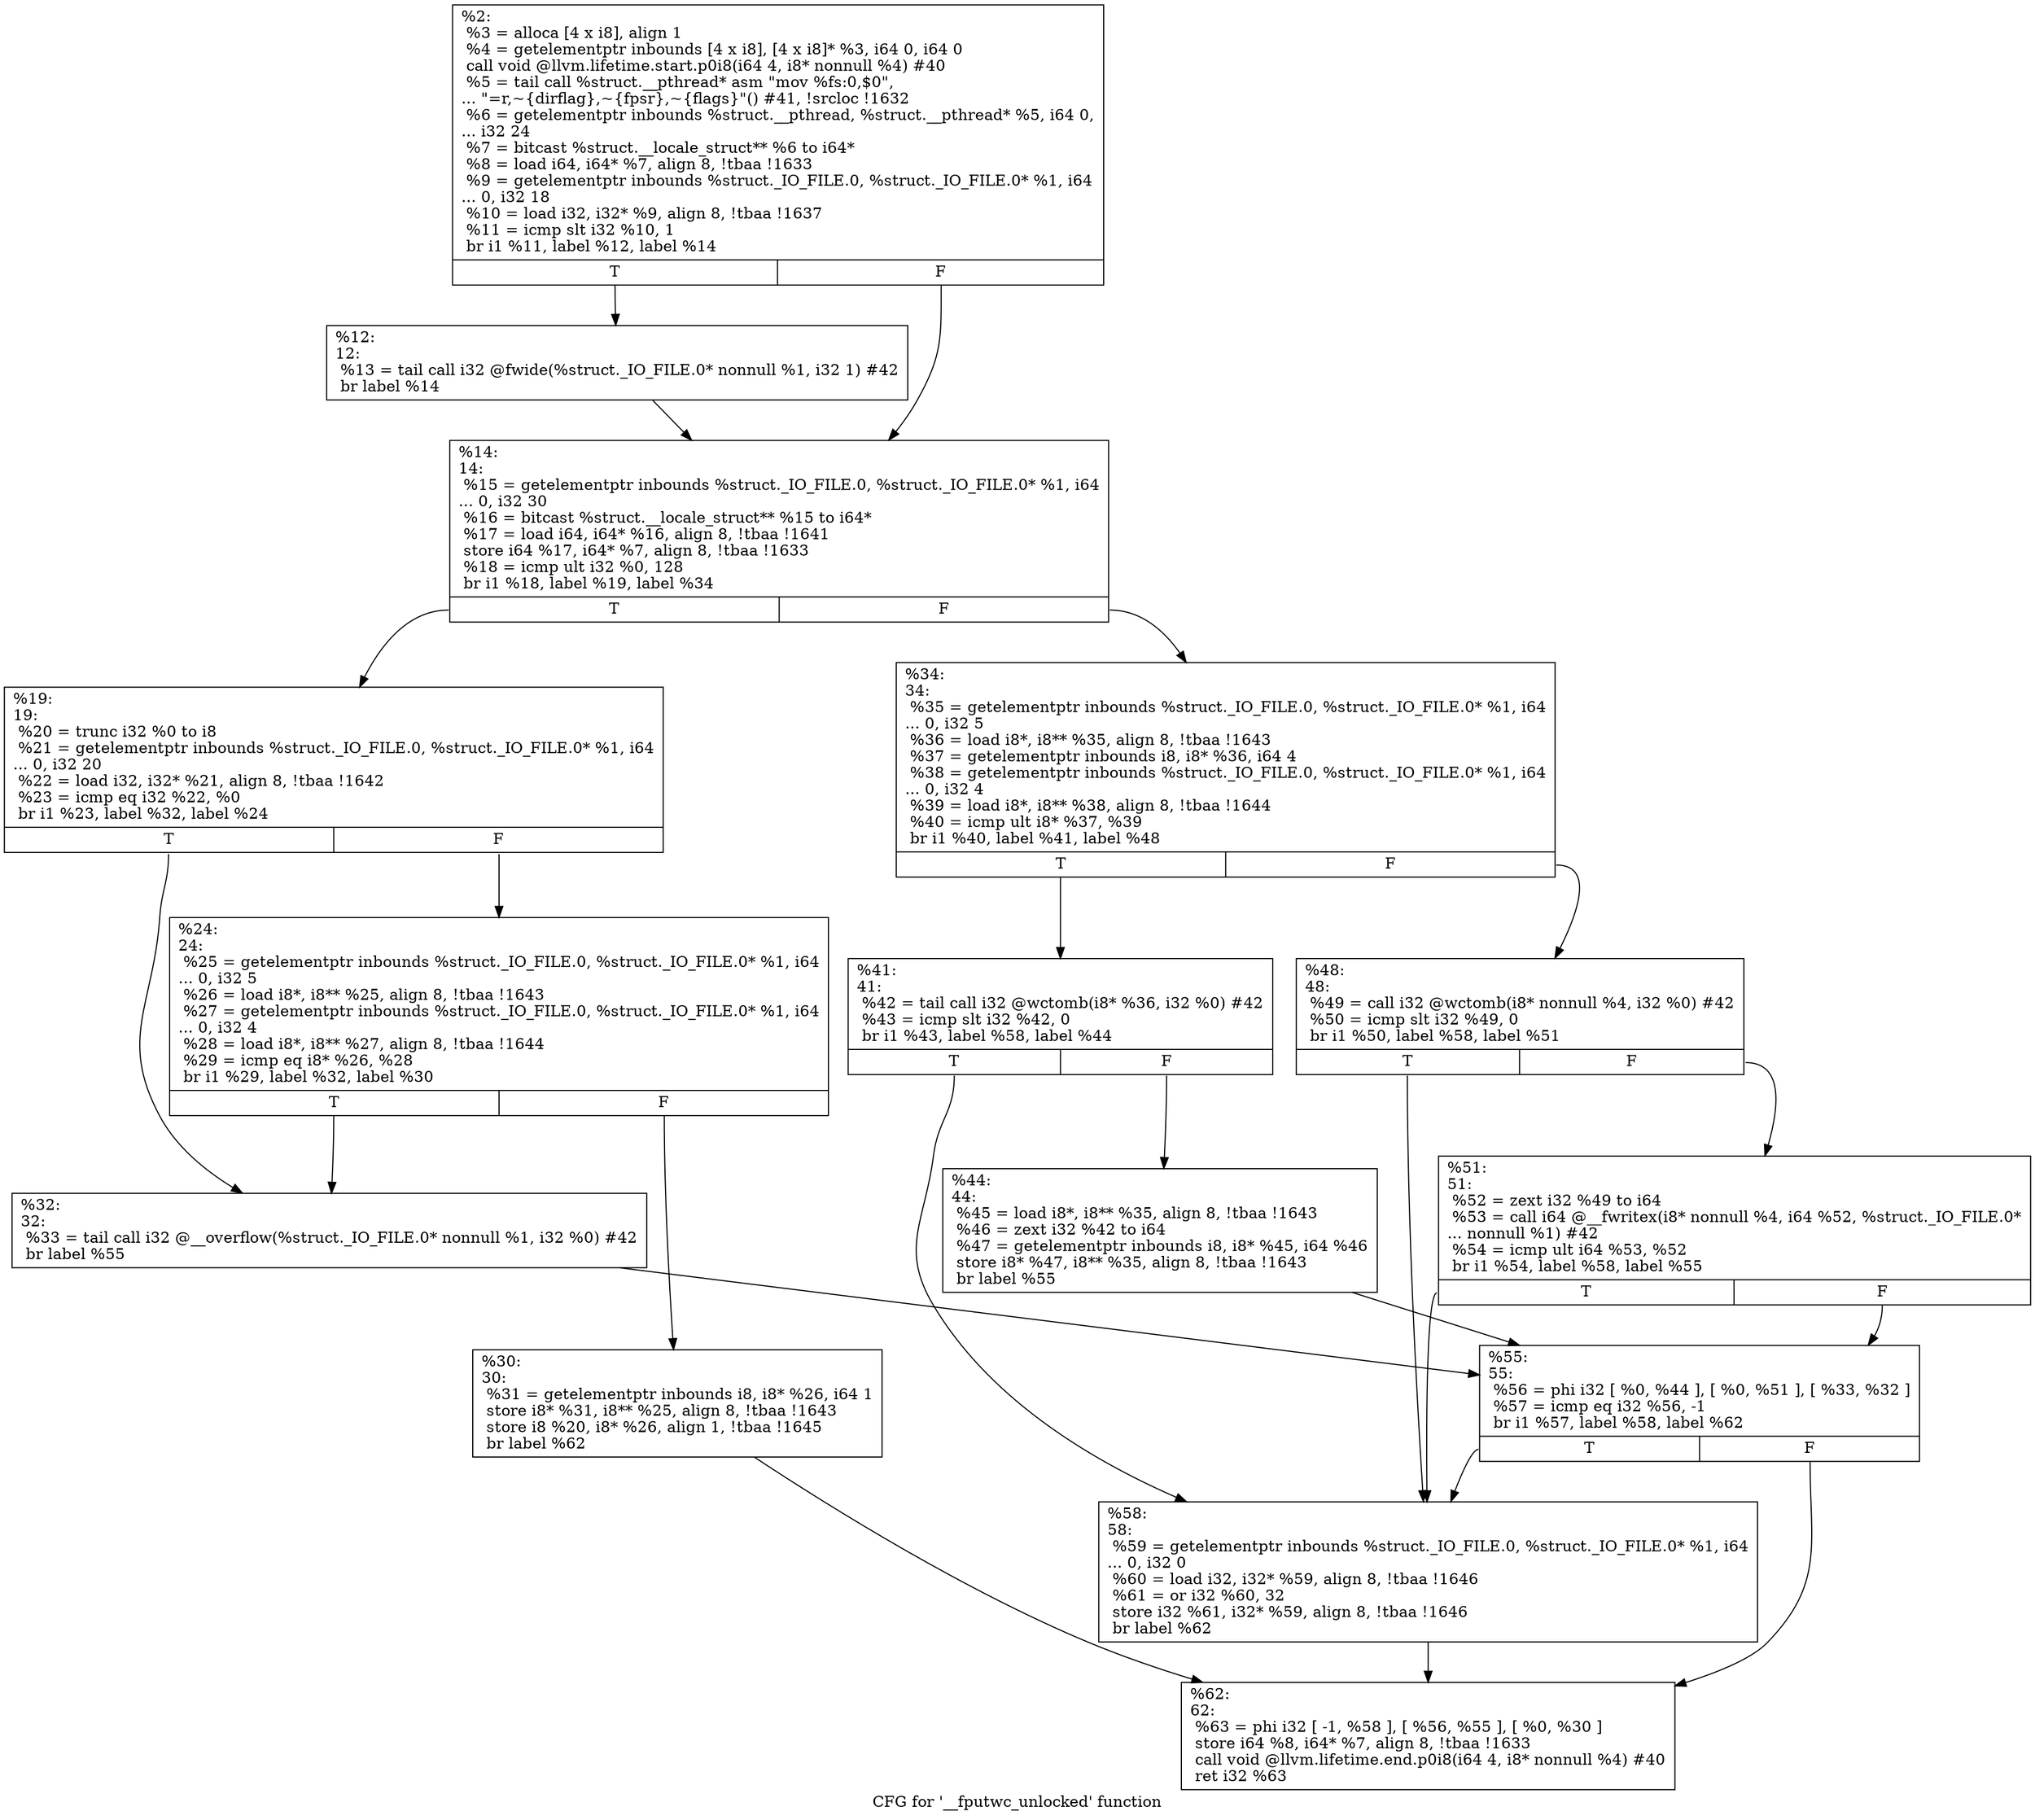 digraph "CFG for '__fputwc_unlocked' function" {
	label="CFG for '__fputwc_unlocked' function";

	Node0x1605760 [shape=record,label="{%2:\l  %3 = alloca [4 x i8], align 1\l  %4 = getelementptr inbounds [4 x i8], [4 x i8]* %3, i64 0, i64 0\l  call void @llvm.lifetime.start.p0i8(i64 4, i8* nonnull %4) #40\l  %5 = tail call %struct.__pthread* asm \"mov %fs:0,$0\",\l... \"=r,~\{dirflag\},~\{fpsr\},~\{flags\}\"() #41, !srcloc !1632\l  %6 = getelementptr inbounds %struct.__pthread, %struct.__pthread* %5, i64 0,\l... i32 24\l  %7 = bitcast %struct.__locale_struct** %6 to i64*\l  %8 = load i64, i64* %7, align 8, !tbaa !1633\l  %9 = getelementptr inbounds %struct._IO_FILE.0, %struct._IO_FILE.0* %1, i64\l... 0, i32 18\l  %10 = load i32, i32* %9, align 8, !tbaa !1637\l  %11 = icmp slt i32 %10, 1\l  br i1 %11, label %12, label %14\l|{<s0>T|<s1>F}}"];
	Node0x1605760:s0 -> Node0x1605890;
	Node0x1605760:s1 -> Node0x16058e0;
	Node0x1605890 [shape=record,label="{%12:\l12:                                               \l  %13 = tail call i32 @fwide(%struct._IO_FILE.0* nonnull %1, i32 1) #42\l  br label %14\l}"];
	Node0x1605890 -> Node0x16058e0;
	Node0x16058e0 [shape=record,label="{%14:\l14:                                               \l  %15 = getelementptr inbounds %struct._IO_FILE.0, %struct._IO_FILE.0* %1, i64\l... 0, i32 30\l  %16 = bitcast %struct.__locale_struct** %15 to i64*\l  %17 = load i64, i64* %16, align 8, !tbaa !1641\l  store i64 %17, i64* %7, align 8, !tbaa !1633\l  %18 = icmp ult i32 %0, 128\l  br i1 %18, label %19, label %34\l|{<s0>T|<s1>F}}"];
	Node0x16058e0:s0 -> Node0x1605930;
	Node0x16058e0:s1 -> Node0x1605a70;
	Node0x1605930 [shape=record,label="{%19:\l19:                                               \l  %20 = trunc i32 %0 to i8\l  %21 = getelementptr inbounds %struct._IO_FILE.0, %struct._IO_FILE.0* %1, i64\l... 0, i32 20\l  %22 = load i32, i32* %21, align 8, !tbaa !1642\l  %23 = icmp eq i32 %22, %0\l  br i1 %23, label %32, label %24\l|{<s0>T|<s1>F}}"];
	Node0x1605930:s0 -> Node0x1605a20;
	Node0x1605930:s1 -> Node0x1605980;
	Node0x1605980 [shape=record,label="{%24:\l24:                                               \l  %25 = getelementptr inbounds %struct._IO_FILE.0, %struct._IO_FILE.0* %1, i64\l... 0, i32 5\l  %26 = load i8*, i8** %25, align 8, !tbaa !1643\l  %27 = getelementptr inbounds %struct._IO_FILE.0, %struct._IO_FILE.0* %1, i64\l... 0, i32 4\l  %28 = load i8*, i8** %27, align 8, !tbaa !1644\l  %29 = icmp eq i8* %26, %28\l  br i1 %29, label %32, label %30\l|{<s0>T|<s1>F}}"];
	Node0x1605980:s0 -> Node0x1605a20;
	Node0x1605980:s1 -> Node0x16059d0;
	Node0x16059d0 [shape=record,label="{%30:\l30:                                               \l  %31 = getelementptr inbounds i8, i8* %26, i64 1\l  store i8* %31, i8** %25, align 8, !tbaa !1643\l  store i8 %20, i8* %26, align 1, !tbaa !1645\l  br label %62\l}"];
	Node0x16059d0 -> Node0x1605ca0;
	Node0x1605a20 [shape=record,label="{%32:\l32:                                               \l  %33 = tail call i32 @__overflow(%struct._IO_FILE.0* nonnull %1, i32 %0) #42\l  br label %55\l}"];
	Node0x1605a20 -> Node0x1605c00;
	Node0x1605a70 [shape=record,label="{%34:\l34:                                               \l  %35 = getelementptr inbounds %struct._IO_FILE.0, %struct._IO_FILE.0* %1, i64\l... 0, i32 5\l  %36 = load i8*, i8** %35, align 8, !tbaa !1643\l  %37 = getelementptr inbounds i8, i8* %36, i64 4\l  %38 = getelementptr inbounds %struct._IO_FILE.0, %struct._IO_FILE.0* %1, i64\l... 0, i32 4\l  %39 = load i8*, i8** %38, align 8, !tbaa !1644\l  %40 = icmp ult i8* %37, %39\l  br i1 %40, label %41, label %48\l|{<s0>T|<s1>F}}"];
	Node0x1605a70:s0 -> Node0x1605ac0;
	Node0x1605a70:s1 -> Node0x1605b60;
	Node0x1605ac0 [shape=record,label="{%41:\l41:                                               \l  %42 = tail call i32 @wctomb(i8* %36, i32 %0) #42\l  %43 = icmp slt i32 %42, 0\l  br i1 %43, label %58, label %44\l|{<s0>T|<s1>F}}"];
	Node0x1605ac0:s0 -> Node0x1605c50;
	Node0x1605ac0:s1 -> Node0x1605b10;
	Node0x1605b10 [shape=record,label="{%44:\l44:                                               \l  %45 = load i8*, i8** %35, align 8, !tbaa !1643\l  %46 = zext i32 %42 to i64\l  %47 = getelementptr inbounds i8, i8* %45, i64 %46\l  store i8* %47, i8** %35, align 8, !tbaa !1643\l  br label %55\l}"];
	Node0x1605b10 -> Node0x1605c00;
	Node0x1605b60 [shape=record,label="{%48:\l48:                                               \l  %49 = call i32 @wctomb(i8* nonnull %4, i32 %0) #42\l  %50 = icmp slt i32 %49, 0\l  br i1 %50, label %58, label %51\l|{<s0>T|<s1>F}}"];
	Node0x1605b60:s0 -> Node0x1605c50;
	Node0x1605b60:s1 -> Node0x1605bb0;
	Node0x1605bb0 [shape=record,label="{%51:\l51:                                               \l  %52 = zext i32 %49 to i64\l  %53 = call i64 @__fwritex(i8* nonnull %4, i64 %52, %struct._IO_FILE.0*\l... nonnull %1) #42\l  %54 = icmp ult i64 %53, %52\l  br i1 %54, label %58, label %55\l|{<s0>T|<s1>F}}"];
	Node0x1605bb0:s0 -> Node0x1605c50;
	Node0x1605bb0:s1 -> Node0x1605c00;
	Node0x1605c00 [shape=record,label="{%55:\l55:                                               \l  %56 = phi i32 [ %0, %44 ], [ %0, %51 ], [ %33, %32 ]\l  %57 = icmp eq i32 %56, -1\l  br i1 %57, label %58, label %62\l|{<s0>T|<s1>F}}"];
	Node0x1605c00:s0 -> Node0x1605c50;
	Node0x1605c00:s1 -> Node0x1605ca0;
	Node0x1605c50 [shape=record,label="{%58:\l58:                                               \l  %59 = getelementptr inbounds %struct._IO_FILE.0, %struct._IO_FILE.0* %1, i64\l... 0, i32 0\l  %60 = load i32, i32* %59, align 8, !tbaa !1646\l  %61 = or i32 %60, 32\l  store i32 %61, i32* %59, align 8, !tbaa !1646\l  br label %62\l}"];
	Node0x1605c50 -> Node0x1605ca0;
	Node0x1605ca0 [shape=record,label="{%62:\l62:                                               \l  %63 = phi i32 [ -1, %58 ], [ %56, %55 ], [ %0, %30 ]\l  store i64 %8, i64* %7, align 8, !tbaa !1633\l  call void @llvm.lifetime.end.p0i8(i64 4, i8* nonnull %4) #40\l  ret i32 %63\l}"];
}
